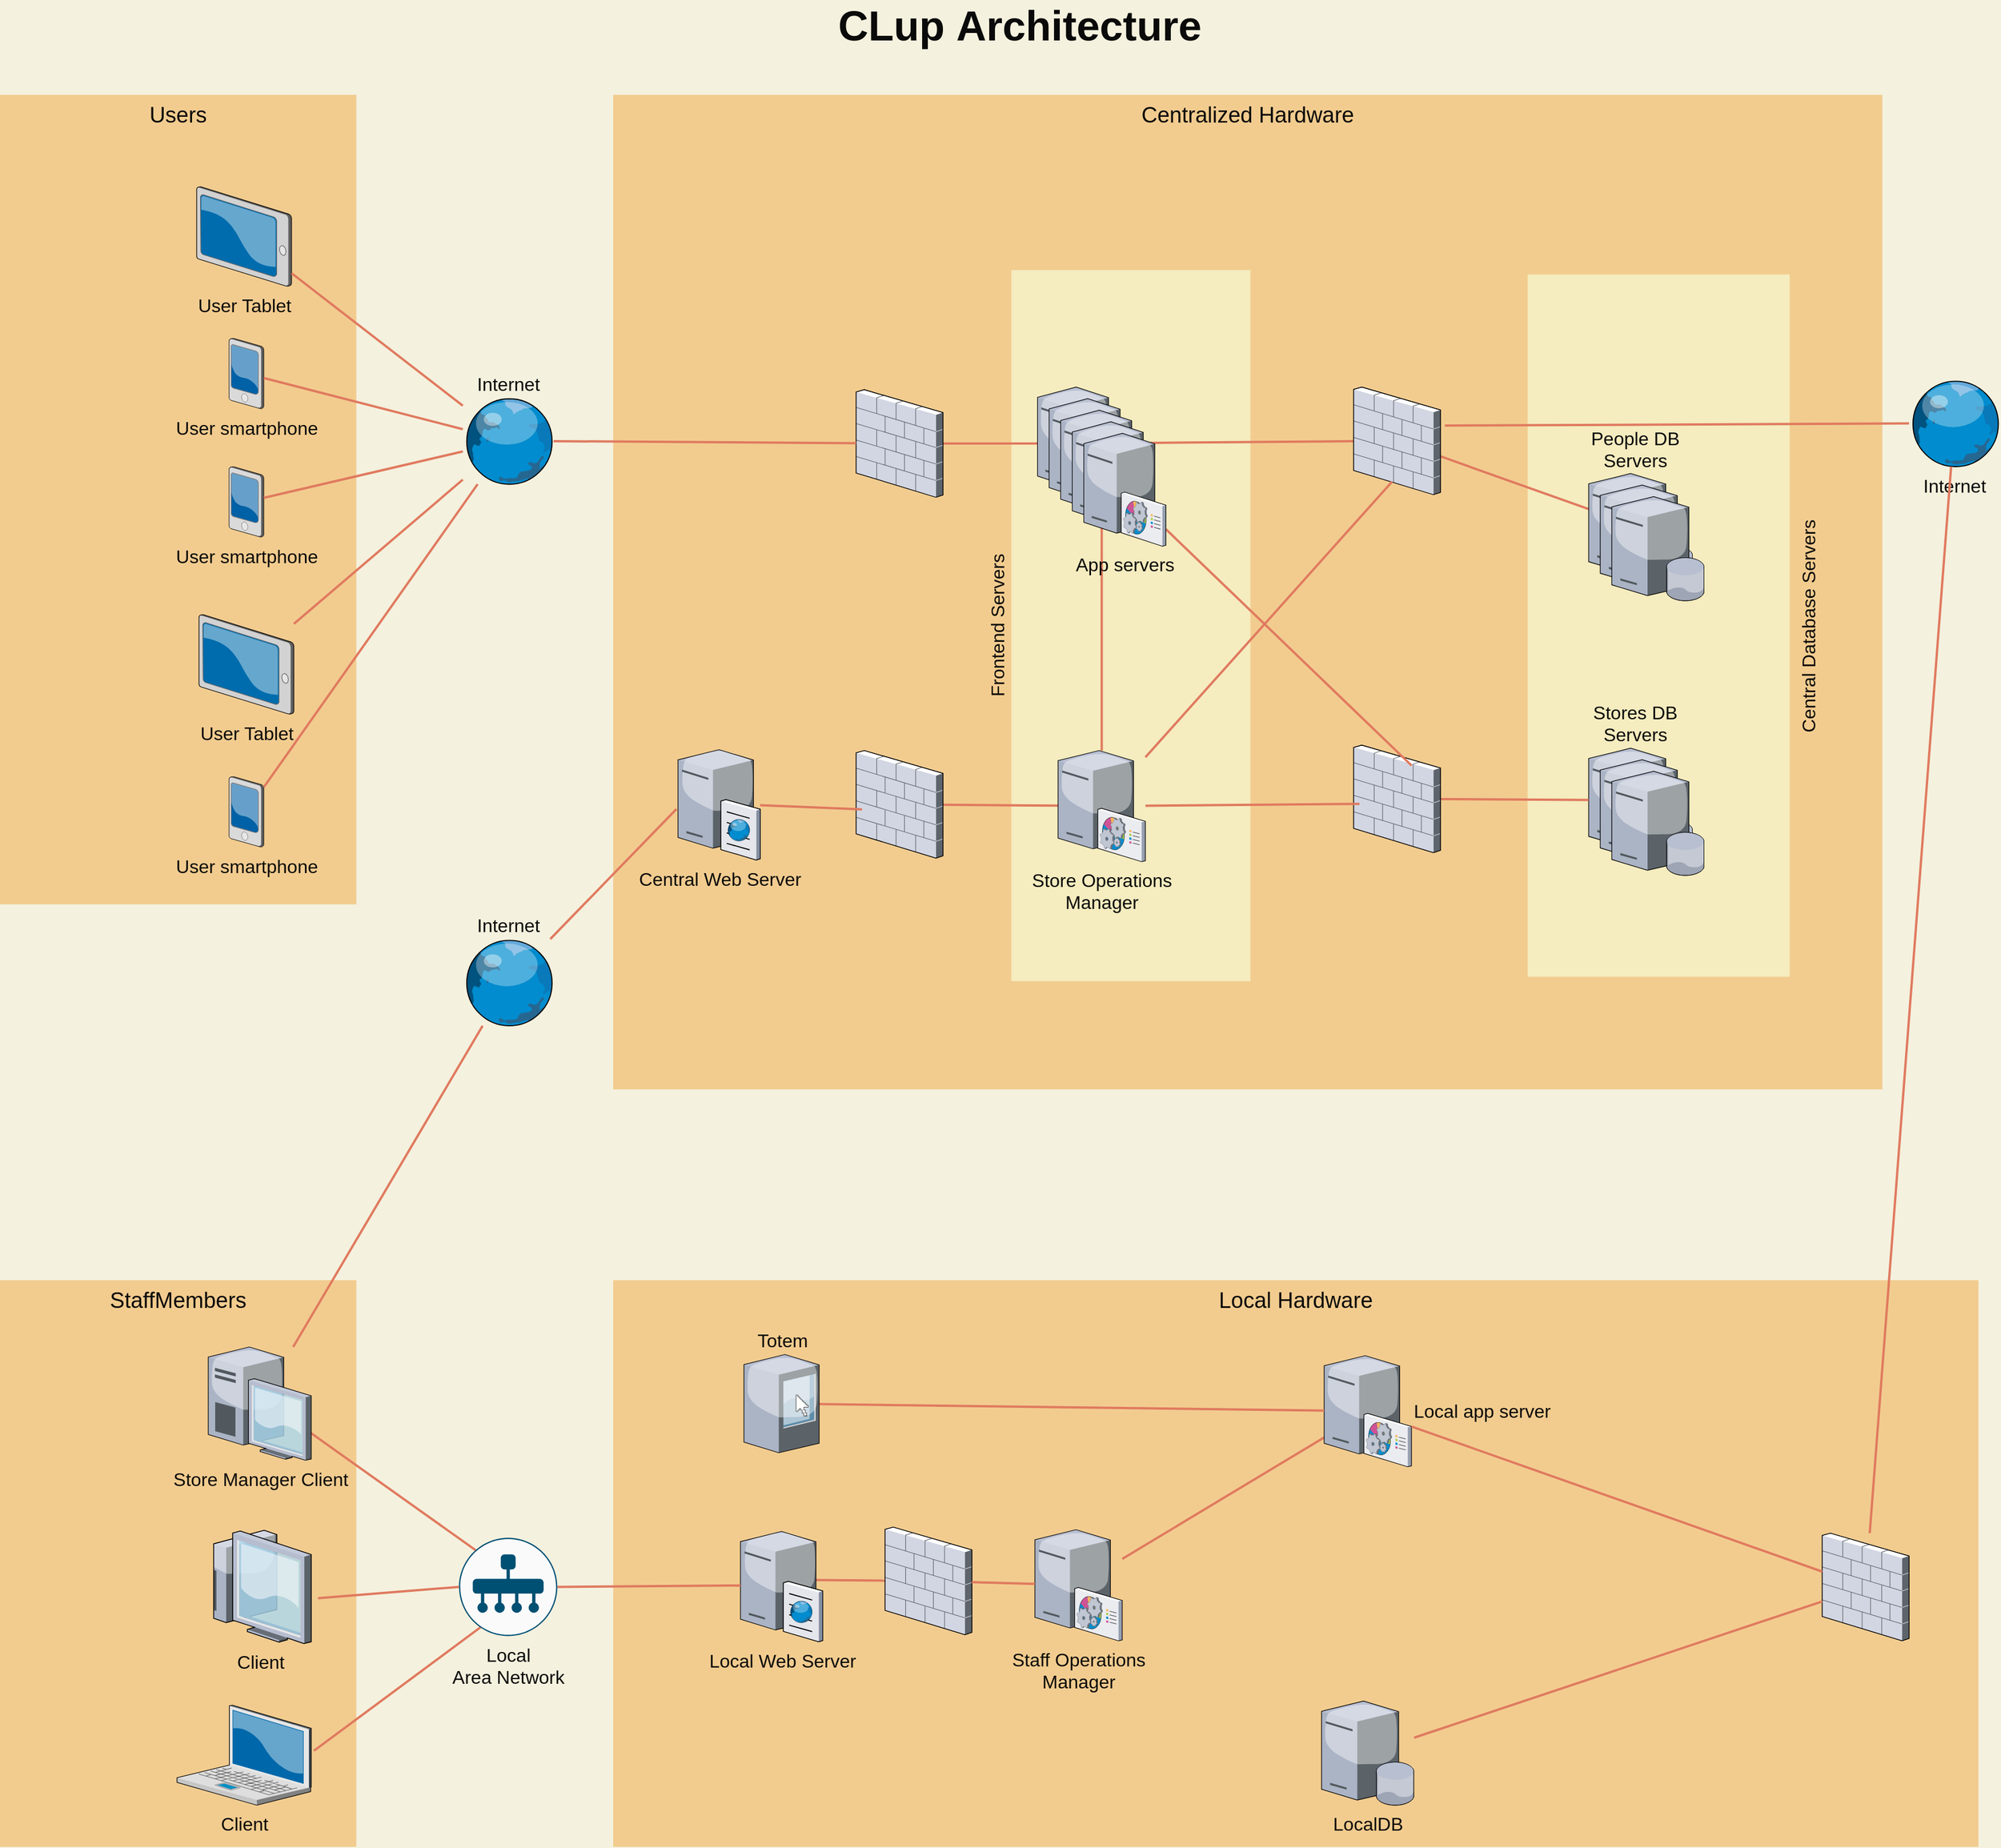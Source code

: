 <mxfile version="14.1.8" type="device"><diagram name="Main Architecture" id="e3a06f82-3646-2815-327d-82caf3d4e204"><mxGraphModel dx="1102" dy="829" grid="1" gridSize="10" guides="1" tooltips="1" connect="1" arrows="1" fold="1" page="1" pageScale="1.5" pageWidth="1169" pageHeight="826" background="#F4F1DE" math="0" shadow="0"><root><mxCell id="0" style=";html=1;"/><mxCell id="1" style=";html=1;" parent="0"/><mxCell id="i77D0wLYLOnxQDObMaUt-33" value="Centralized Hardware" style="whiteSpace=wrap;html=1;fontSize=19;strokeColor=none;verticalAlign=top;fillColor=#F2CC8F;labelBackgroundColor=none;fontColor=#0A0A0A;" parent="1" vertex="1"><mxGeometry x="750" y="100" width="1097" height="860" as="geometry"/></mxCell><mxCell id="OS0I56-JmXiGQjUa-7xm-32" value="Central Database Servers" style="whiteSpace=wrap;html=1;fontSize=16;strokeColor=none;verticalAlign=top;labelBackgroundColor=none;fontColor=#0A0A0A;labelPosition=center;verticalLabelPosition=bottom;align=center;fillColor=#F5ECBF;rotation=-90;" parent="1" vertex="1"><mxGeometry x="1350" y="445.73" width="607.22" height="226.5" as="geometry"/></mxCell><mxCell id="i77D0wLYLOnxQDObMaUt-2" value="StaffMembers" style="whiteSpace=wrap;html=1;fontSize=19;strokeColor=none;verticalAlign=top;fillColor=#F2CC8F;labelBackgroundColor=none;fontColor=#0A0A0A;" parent="1" vertex="1"><mxGeometry x="220" y="1125" width="308" height="490" as="geometry"/></mxCell><mxCell id="6a7d8f32e03d9370-61" value="Local Hardware" style="whiteSpace=wrap;html=1;fontSize=19;strokeColor=none;verticalAlign=top;fillColor=#F2CC8F;labelBackgroundColor=none;fontColor=#0A0A0A;labelBorderColor=none;" parent="1" vertex="1"><mxGeometry x="750" y="1125" width="1180" height="490" as="geometry"/></mxCell><mxCell id="6a7d8f32e03d9370-59" value="Frontend Servers" style="whiteSpace=wrap;html=1;fontSize=16;strokeColor=none;verticalAlign=bottom;labelBackgroundColor=none;fontColor=#0A0A0A;labelPosition=center;verticalLabelPosition=top;align=center;fillColor=#F5ECBF;rotation=-90;" parent="1" vertex="1"><mxGeometry x="890" y="455.66" width="614.88" height="206.63" as="geometry"/></mxCell><mxCell id="6a7d8f32e03d9370-57" value="Users" style="whiteSpace=wrap;html=1;fontSize=19;strokeColor=none;verticalAlign=top;fillColor=#F2CC8F;labelBackgroundColor=none;fontColor=#0A0A0A;" parent="1" vertex="1"><mxGeometry x="220" y="100" width="308" height="700" as="geometry"/></mxCell><mxCell id="6a7d8f32e03d9370-32" style="edgeStyle=none;rounded=0;html=1;startSize=10;endSize=10;jettySize=auto;orthogonalLoop=1;fontSize=16;endArrow=none;endFill=0;strokeWidth=2;strokeColor=#E07A5F;labelBackgroundColor=none;fontColor=#0A0A0A;" parent="1" source="SbjvNPv1oyjIVC_NaPhs-1" target="i77D0wLYLOnxQDObMaUt-21" edge="1"><mxGeometry relative="1" as="geometry"><mxPoint x="828" y="257.861" as="targetPoint"/></mxGeometry></mxCell><mxCell id="6a7d8f32e03d9370-39" style="edgeStyle=none;rounded=0;html=1;startSize=10;endSize=10;jettySize=auto;orthogonalLoop=1;fontSize=16;endArrow=none;endFill=0;strokeWidth=2;strokeColor=#E07A5F;labelBackgroundColor=none;exitX=0.63;exitY=0.453;exitDx=0;exitDy=0;exitPerimeter=0;fontColor=#0A0A0A;" parent="1" source="i77D0wLYLOnxQDObMaUt-25" target="6a7d8f32e03d9370-21" edge="1"><mxGeometry relative="1" as="geometry"><mxPoint x="918" y="1213" as="targetPoint"/><mxPoint x="894" y="1225.126" as="sourcePoint"/><Array as="points"/></mxGeometry></mxCell><mxCell id="6a7d8f32e03d9370-42" style="edgeStyle=none;rounded=0;html=1;startSize=10;endSize=10;jettySize=auto;orthogonalLoop=1;fontSize=16;endArrow=none;endFill=0;strokeWidth=2;strokeColor=#E07A5F;labelBackgroundColor=none;fontColor=#0A0A0A;" parent="1" edge="1"><mxGeometry relative="1" as="geometry"><mxPoint x="1284.0" y="390.574" as="sourcePoint"/></mxGeometry></mxCell><mxCell id="6a7d8f32e03d9370-44" style="edgeStyle=none;rounded=0;html=1;startSize=10;endSize=10;jettySize=auto;orthogonalLoop=1;fontSize=16;endArrow=none;endFill=0;strokeWidth=2;strokeColor=#E07A5F;labelBackgroundColor=none;fontColor=#0A0A0A;" parent="1" source="6a7d8f32e03d9370-17" target="i77D0wLYLOnxQDObMaUt-45" edge="1"><mxGeometry relative="1" as="geometry"><mxPoint x="1694.25" y="432.876" as="targetPoint"/></mxGeometry></mxCell><mxCell id="OS0I56-JmXiGQjUa-7xm-59" style="edgeStyle=none;rounded=0;orthogonalLoop=1;jettySize=auto;html=1;labelBackgroundColor=none;startSize=10;endArrow=none;endFill=0;endSize=10;strokeColor=#E07A5F;strokeWidth=2;fontSize=16;fontColor=#0A0A0A;" parent="1" source="6a7d8f32e03d9370-17" target="i77D0wLYLOnxQDObMaUt-21" edge="1"><mxGeometry relative="1" as="geometry"/></mxCell><mxCell id="6a7d8f32e03d9370-17" value="" style="verticalLabelPosition=bottom;aspect=fixed;html=1;verticalAlign=top;strokeColor=none;shape=mxgraph.citrix.firewall;fontSize=16;fillColor=#F2CC8F;labelBackgroundColor=none;fontColor=#0A0A0A;" parent="1" vertex="1"><mxGeometry x="1390" y="352.73" width="75" height="93" as="geometry"/></mxCell><mxCell id="6a7d8f32e03d9370-48" style="edgeStyle=none;rounded=0;html=1;startSize=10;endSize=10;jettySize=auto;orthogonalLoop=1;fontSize=16;endArrow=none;endFill=0;strokeWidth=2;strokeColor=#E07A5F;labelBackgroundColor=none;fontColor=#0A0A0A;" parent="1" source="i77D0wLYLOnxQDObMaUt-56" target="i77D0wLYLOnxQDObMaUt-37" edge="1"><mxGeometry relative="1" as="geometry"><mxPoint x="1520" y="1280" as="targetPoint"/></mxGeometry></mxCell><mxCell id="6a7d8f32e03d9370-21" value="" style="verticalLabelPosition=bottom;aspect=fixed;html=1;verticalAlign=top;strokeColor=none;shape=mxgraph.citrix.firewall;fontSize=16;fillColor=#F2CC8F;labelBackgroundColor=none;fontColor=#0A0A0A;" parent="1" vertex="1"><mxGeometry x="985" y="1338.5" width="75" height="93" as="geometry"/></mxCell><mxCell id="6a7d8f32e03d9370-62" value="CLup&amp;nbsp;Architecture" style="text;strokeColor=none;fillColor=none;html=1;fontSize=36;fontStyle=1;verticalAlign=middle;align=center;labelBackgroundColor=none;fontColor=#0A0A0A;" parent="1" vertex="1"><mxGeometry x="670" y="20" width="861" height="40" as="geometry"/></mxCell><mxCell id="i77D0wLYLOnxQDObMaUt-1" value="Internet" style="verticalLabelPosition=top;aspect=fixed;html=1;verticalAlign=bottom;strokeColor=none;align=center;outlineConnect=0;shape=mxgraph.citrix.globe;rounded=0;sketch=0;fillColor=#F2CC8F;fontSize=16;labelBackgroundColor=none;fontColor=#0A0A0A;labelPosition=center;" parent="1" vertex="1"><mxGeometry x="620" y="361.73" width="78.5" height="75" as="geometry"/></mxCell><mxCell id="i77D0wLYLOnxQDObMaUt-9" value="User Tablet" style="verticalLabelPosition=bottom;aspect=fixed;html=1;verticalAlign=top;strokeColor=none;align=center;outlineConnect=0;shape=mxgraph.citrix.tablet_2;rounded=0;sketch=0;fillColor=#F2CC8F;fontSize=16;labelBackgroundColor=none;fontColor=#0A0A0A;" parent="1" vertex="1"><mxGeometry x="392" y="549.5" width="82" height="86" as="geometry"/></mxCell><mxCell id="i77D0wLYLOnxQDObMaUt-10" value="User smartphone" style="verticalLabelPosition=bottom;aspect=fixed;html=1;verticalAlign=top;strokeColor=none;align=center;outlineConnect=0;shape=mxgraph.citrix.pda;rounded=0;sketch=0;fillColor=#F2CC8F;fontSize=16;labelBackgroundColor=none;fontColor=#0A0A0A;" parent="1" vertex="1"><mxGeometry x="418" y="689.5" width="30" height="61" as="geometry"/></mxCell><mxCell id="i77D0wLYLOnxQDObMaUt-11" value="User smartphone" style="verticalLabelPosition=bottom;aspect=fixed;html=1;verticalAlign=top;strokeColor=none;align=center;outlineConnect=0;shape=mxgraph.citrix.pda;rounded=0;sketch=0;fillColor=#F2CC8F;fontSize=16;labelBackgroundColor=none;fontColor=#0A0A0A;" parent="1" vertex="1"><mxGeometry x="418" y="421.5" width="30" height="61" as="geometry"/></mxCell><mxCell id="i77D0wLYLOnxQDObMaUt-12" value="User smartphone" style="verticalLabelPosition=bottom;aspect=fixed;html=1;verticalAlign=top;strokeColor=none;align=center;outlineConnect=0;shape=mxgraph.citrix.pda;rounded=0;sketch=0;fillColor=#F2CC8F;fontSize=16;labelBackgroundColor=none;fontColor=#0A0A0A;" parent="1" vertex="1"><mxGeometry x="418" y="310.5" width="30" height="61" as="geometry"/></mxCell><mxCell id="i77D0wLYLOnxQDObMaUt-13" value="User Tablet" style="verticalLabelPosition=bottom;aspect=fixed;html=1;verticalAlign=top;strokeColor=none;align=center;outlineConnect=0;shape=mxgraph.citrix.tablet_2;rounded=0;sketch=0;fillColor=#F2CC8F;fontSize=16;labelBackgroundColor=none;fontColor=#0A0A0A;" parent="1" vertex="1"><mxGeometry x="390" y="179.5" width="82" height="86" as="geometry"/></mxCell><mxCell id="i77D0wLYLOnxQDObMaUt-16" style="edgeStyle=none;rounded=0;html=1;startSize=10;endSize=10;jettySize=auto;orthogonalLoop=1;fontSize=16;endArrow=none;endFill=0;strokeWidth=2;strokeColor=#E07A5F;labelBackgroundColor=none;fontColor=#0A0A0A;" parent="1" source="i77D0wLYLOnxQDObMaUt-13" target="i77D0wLYLOnxQDObMaUt-1" edge="1"><mxGeometry relative="1" as="geometry"><mxPoint x="472.003" y="211.5" as="sourcePoint"/><mxPoint x="632.819" y="411.5" as="targetPoint"/></mxGeometry></mxCell><mxCell id="i77D0wLYLOnxQDObMaUt-17" style="edgeStyle=none;rounded=0;html=1;startSize=10;endSize=10;jettySize=auto;orthogonalLoop=1;fontSize=16;endArrow=none;endFill=0;strokeWidth=2;strokeColor=#E07A5F;labelBackgroundColor=none;fontColor=#0A0A0A;" parent="1" source="i77D0wLYLOnxQDObMaUt-10" target="i77D0wLYLOnxQDObMaUt-1" edge="1"><mxGeometry relative="1" as="geometry"><mxPoint x="689.403" y="491" as="sourcePoint"/><mxPoint x="850.219" y="691" as="targetPoint"/></mxGeometry></mxCell><mxCell id="i77D0wLYLOnxQDObMaUt-18" style="edgeStyle=none;rounded=0;html=1;startSize=10;endSize=10;jettySize=auto;orthogonalLoop=1;fontSize=16;endArrow=none;endFill=0;strokeWidth=2;strokeColor=#E07A5F;labelBackgroundColor=none;fontColor=#0A0A0A;" parent="1" source="i77D0wLYLOnxQDObMaUt-9" target="i77D0wLYLOnxQDObMaUt-1" edge="1"><mxGeometry relative="1" as="geometry"><mxPoint x="699.403" y="501" as="sourcePoint"/><mxPoint x="860.219" y="701" as="targetPoint"/></mxGeometry></mxCell><mxCell id="i77D0wLYLOnxQDObMaUt-19" style="edgeStyle=none;rounded=0;html=1;startSize=10;endSize=10;jettySize=auto;orthogonalLoop=1;fontSize=16;endArrow=none;endFill=0;strokeWidth=2;strokeColor=#E07A5F;labelBackgroundColor=none;fontColor=#0A0A0A;" parent="1" source="i77D0wLYLOnxQDObMaUt-11" target="i77D0wLYLOnxQDObMaUt-1" edge="1"><mxGeometry relative="1" as="geometry"><mxPoint x="709.403" y="511" as="sourcePoint"/><mxPoint x="870.219" y="711" as="targetPoint"/></mxGeometry></mxCell><mxCell id="i77D0wLYLOnxQDObMaUt-20" style="edgeStyle=none;rounded=0;html=1;startSize=10;endSize=10;jettySize=auto;orthogonalLoop=1;fontSize=16;endArrow=none;endFill=0;strokeWidth=2;strokeColor=#E07A5F;labelBackgroundColor=none;fontColor=#0A0A0A;" parent="1" source="i77D0wLYLOnxQDObMaUt-12" target="i77D0wLYLOnxQDObMaUt-1" edge="1"><mxGeometry relative="1" as="geometry"><mxPoint x="719.403" y="521" as="sourcePoint"/><mxPoint x="880.219" y="721" as="targetPoint"/></mxGeometry></mxCell><mxCell id="i77D0wLYLOnxQDObMaUt-25" value="Local Web Server&lt;br style=&quot;font-size: 16px;&quot;&gt;" style="verticalLabelPosition=bottom;aspect=fixed;html=1;verticalAlign=top;strokeColor=none;shape=mxgraph.citrix.cache_server;fontSize=16;labelPosition=center;align=center;fillColor=#F2CC8F;labelBackgroundColor=none;fontColor=#0A0A0A;" parent="1" vertex="1"><mxGeometry x="860" y="1340" width="71" height="97.5" as="geometry"/></mxCell><mxCell id="i77D0wLYLOnxQDObMaUt-27" style="edgeStyle=none;rounded=0;html=1;startSize=10;endSize=10;jettySize=auto;orthogonalLoop=1;fontSize=16;endArrow=none;endFill=0;strokeWidth=2;strokeColor=#E07A5F;labelBackgroundColor=none;exitX=1.02;exitY=0.456;exitDx=0;exitDy=0;exitPerimeter=0;entryX=0.367;entryY=0.8;entryDx=0;entryDy=0;entryPerimeter=0;fontColor=#0A0A0A;" parent="1" source="i77D0wLYLOnxQDObMaUt-3" target="OS0I56-JmXiGQjUa-7xm-6" edge="1"><mxGeometry relative="1" as="geometry"><mxPoint x="520" y="1553.75" as="sourcePoint"/><mxPoint x="650" y="1414.591" as="targetPoint"/></mxGeometry></mxCell><mxCell id="i77D0wLYLOnxQDObMaUt-28" style="edgeStyle=none;rounded=0;html=1;startSize=10;endSize=10;jettySize=auto;orthogonalLoop=1;fontSize=16;endArrow=none;endFill=0;strokeWidth=2;strokeColor=#E07A5F;labelBackgroundColor=none;exitX=1.066;exitY=0.599;exitDx=0;exitDy=0;exitPerimeter=0;entryX=0;entryY=0.5;entryDx=0;entryDy=0;entryPerimeter=0;fontColor=#0A0A0A;" parent="1" source="i77D0wLYLOnxQDObMaUt-4" target="OS0I56-JmXiGQjUa-7xm-6" edge="1"><mxGeometry relative="1" as="geometry"><mxPoint x="447.552" y="1596.46" as="sourcePoint"/><mxPoint x="650" y="1393.75" as="targetPoint"/></mxGeometry></mxCell><mxCell id="i77D0wLYLOnxQDObMaUt-31" style="edgeStyle=none;rounded=0;html=1;startSize=10;endSize=10;jettySize=auto;orthogonalLoop=1;fontSize=16;endArrow=none;endFill=0;strokeWidth=2;strokeColor=#E07A5F;labelBackgroundColor=none;exitX=0.97;exitY=0.742;exitDx=0;exitDy=0;exitPerimeter=0;entryX=0.367;entryY=0.267;entryDx=0;entryDy=0;entryPerimeter=0;fontColor=#0A0A0A;" parent="1" source="i77D0wLYLOnxQDObMaUt-5" target="OS0I56-JmXiGQjUa-7xm-6" edge="1"><mxGeometry relative="1" as="geometry"><mxPoint x="500" y="1253.75" as="sourcePoint"/><mxPoint x="650" y="1362.65" as="targetPoint"/></mxGeometry></mxCell><mxCell id="i77D0wLYLOnxQDObMaUt-32" style="edgeStyle=none;rounded=0;html=1;startSize=10;endSize=10;jettySize=auto;orthogonalLoop=1;fontSize=16;endArrow=none;endFill=0;strokeWidth=2;strokeColor=#E07A5F;labelBackgroundColor=none;entryX=1;entryY=0.5;entryDx=0;entryDy=0;entryPerimeter=0;fontColor=#0A0A0A;" parent="1" source="i77D0wLYLOnxQDObMaUt-25" target="OS0I56-JmXiGQjUa-7xm-6" edge="1"><mxGeometry relative="1" as="geometry"><mxPoint x="430.457" y="1440.576" as="sourcePoint"/><mxPoint x="719.0" y="1385.613" as="targetPoint"/></mxGeometry></mxCell><mxCell id="i77D0wLYLOnxQDObMaUt-37" value="Local app server" style="verticalLabelPosition=middle;aspect=fixed;html=1;verticalAlign=middle;strokeColor=none;align=left;outlineConnect=0;shape=mxgraph.citrix.command_center;rounded=0;sketch=0;fillColor=#F2CC8F;fontSize=16;labelBackgroundColor=none;fontColor=#0A0A0A;labelPosition=right;" parent="1" vertex="1"><mxGeometry x="1364.5" y="1190.25" width="75.5" height="96" as="geometry"/></mxCell><mxCell id="i77D0wLYLOnxQDObMaUt-40" value="LocalDB" style="verticalLabelPosition=bottom;aspect=fixed;html=1;verticalAlign=top;strokeColor=none;align=center;outlineConnect=0;shape=mxgraph.citrix.database_server;rounded=0;sketch=0;fillColor=#F2CC8F;fontSize=16;labelBackgroundColor=none;fontColor=#0A0A0A;" parent="1" vertex="1"><mxGeometry x="1362.25" y="1489" width="80" height="90" as="geometry"/></mxCell><mxCell id="OS0I56-JmXiGQjUa-7xm-60" style="edgeStyle=none;rounded=0;orthogonalLoop=1;jettySize=auto;html=1;entryX=1.051;entryY=0.358;entryDx=0;entryDy=0;entryPerimeter=0;labelBackgroundColor=none;startSize=10;endArrow=none;endFill=0;endSize=10;strokeColor=#E07A5F;strokeWidth=2;fontSize=16;fontColor=#0A0A0A;" parent="1" source="i77D0wLYLOnxQDObMaUt-48" target="6a7d8f32e03d9370-17" edge="1"><mxGeometry relative="1" as="geometry"/></mxCell><mxCell id="i77D0wLYLOnxQDObMaUt-48" value="Internet" style="verticalLabelPosition=bottom;aspect=fixed;html=1;verticalAlign=top;strokeColor=none;align=center;outlineConnect=0;shape=mxgraph.citrix.globe;rounded=0;sketch=0;fillColor=#F2CC8F;fontSize=16;labelBackgroundColor=none;fontColor=#0A0A0A;" parent="1" vertex="1"><mxGeometry x="1870" y="346.5" width="78.5" height="75" as="geometry"/></mxCell><mxCell id="i77D0wLYLOnxQDObMaUt-56" value="Staff Operations&lt;br style=&quot;font-size: 16px;&quot;&gt;Manager" style="verticalLabelPosition=bottom;aspect=fixed;html=1;verticalAlign=top;strokeColor=none;align=center;outlineConnect=0;shape=mxgraph.citrix.command_center;rounded=0;sketch=0;fillColor=#F2CC8F;fontSize=16;labelBackgroundColor=none;fontColor=#0A0A0A;" parent="1" vertex="1"><mxGeometry x="1114.5" y="1340.75" width="75.5" height="96" as="geometry"/></mxCell><mxCell id="i77D0wLYLOnxQDObMaUt-57" style="edgeStyle=none;rounded=0;html=1;startSize=10;endSize=10;jettySize=auto;orthogonalLoop=1;fontSize=16;endArrow=none;endFill=0;strokeWidth=2;strokeColor=#E07A5F;labelBackgroundColor=none;fontColor=#0A0A0A;" parent="1" source="6a7d8f32e03d9370-21" target="i77D0wLYLOnxQDObMaUt-56" edge="1"><mxGeometry relative="1" as="geometry"><mxPoint x="1055" y="1384.148" as="sourcePoint"/><mxPoint x="1240" y="1387.347" as="targetPoint"/></mxGeometry></mxCell><mxCell id="i77D0wLYLOnxQDObMaUt-59" value="" style="verticalLabelPosition=bottom;aspect=fixed;html=1;verticalAlign=top;strokeColor=none;align=center;outlineConnect=0;shape=mxgraph.citrix.firewall;rounded=0;sketch=0;fillColor=#F2CC8F;fontSize=16;labelBackgroundColor=none;fontColor=#0A0A0A;" parent="1" vertex="1"><mxGeometry x="1795" y="1343.75" width="75" height="93" as="geometry"/></mxCell><mxCell id="i77D0wLYLOnxQDObMaUt-60" style="edgeStyle=none;rounded=0;html=1;startSize=10;endSize=10;jettySize=auto;orthogonalLoop=1;fontSize=16;endArrow=none;endFill=0;strokeWidth=2;strokeColor=#E07A5F;labelBackgroundColor=none;fontColor=#0A0A0A;" parent="1" source="i77D0wLYLOnxQDObMaUt-59" target="i77D0wLYLOnxQDObMaUt-48" edge="1"><mxGeometry relative="1" as="geometry"><mxPoint x="1287.683" y="1235" as="sourcePoint"/><mxPoint x="1696.069" y="1060" as="targetPoint"/><Array as="points"/></mxGeometry></mxCell><mxCell id="i77D0wLYLOnxQDObMaUt-63" style="edgeStyle=none;rounded=0;html=1;startSize=10;endSize=10;jettySize=auto;orthogonalLoop=1;fontSize=16;endArrow=none;endFill=0;strokeWidth=2;strokeColor=#E07A5F;labelBackgroundColor=none;fontColor=#0A0A0A;" parent="1" source="i77D0wLYLOnxQDObMaUt-37" target="i77D0wLYLOnxQDObMaUt-59" edge="1"><mxGeometry relative="1" as="geometry"><mxPoint x="1317.683" y="1265" as="sourcePoint"/><mxPoint x="1317" y="1165" as="targetPoint"/></mxGeometry></mxCell><mxCell id="i77D0wLYLOnxQDObMaUt-3" value="Client" style="verticalLabelPosition=bottom;aspect=fixed;html=1;verticalAlign=top;strokeColor=none;shape=mxgraph.citrix.laptop_2;fontSize=16;fillColor=#F2CC8F;labelBackgroundColor=none;fontColor=#0A0A0A;" parent="1" vertex="1"><mxGeometry x="373.0" y="1492.5" width="116" height="86.5" as="geometry"/></mxCell><mxCell id="i77D0wLYLOnxQDObMaUt-4" value="Client" style="verticalLabelPosition=bottom;aspect=fixed;html=1;verticalAlign=top;strokeColor=none;align=center;outlineConnect=0;shape=mxgraph.citrix.thin_client;fontFamily=Helvetica;fontSize=16;fontColor=#0A0A0A;fillColor=#F2CC8F;" parent="1" vertex="1"><mxGeometry x="400.0" y="1341.25" width="89" height="98" as="geometry"/></mxCell><mxCell id="OS0I56-JmXiGQjUa-7xm-46" style="edgeStyle=none;rounded=0;orthogonalLoop=1;jettySize=auto;html=1;labelBackgroundColor=none;startSize=10;endArrow=none;endFill=0;endSize=10;strokeColor=#E07A5F;strokeWidth=2;fontSize=16;fontColor=#0A0A0A;" parent="1" source="i77D0wLYLOnxQDObMaUt-5" target="OS0I56-JmXiGQjUa-7xm-40" edge="1"><mxGeometry relative="1" as="geometry"/></mxCell><mxCell id="i77D0wLYLOnxQDObMaUt-5" value="Store Manager Client" style="verticalLabelPosition=bottom;aspect=fixed;html=1;verticalAlign=top;strokeColor=none;shape=mxgraph.citrix.desktop;fontSize=16;fillColor=#F2CC8F;labelBackgroundColor=none;fontColor=#0A0A0A;" parent="1" vertex="1"><mxGeometry x="400.0" y="1182.75" width="89" height="98" as="geometry"/></mxCell><mxCell id="SxZlzOsNtMRY8tvYyFiM-2" style="edgeStyle=none;rounded=0;html=1;startSize=10;endSize=10;jettySize=auto;orthogonalLoop=1;fontSize=16;endArrow=none;endFill=0;strokeWidth=2;strokeColor=#E07A5F;labelBackgroundColor=none;fontColor=#0A0A0A;" parent="1" source="OS0I56-JmXiGQjUa-7xm-3" target="i77D0wLYLOnxQDObMaUt-37" edge="1"><mxGeometry relative="1" as="geometry"><mxPoint x="1277.75" y="1282.5" as="sourcePoint"/><mxPoint x="1124.5" y="1397.279" as="targetPoint"/></mxGeometry></mxCell><mxCell id="OS0I56-JmXiGQjUa-7xm-3" value="Totem" style="verticalLabelPosition=top;aspect=fixed;html=1;verticalAlign=bottom;strokeColor=none;align=center;outlineConnect=0;shape=mxgraph.citrix.kiosk;fontSize=16;labelBackgroundColor=none;fontColor=#0A0A0A;labelPosition=center;" parent="1" vertex="1"><mxGeometry x="863.0" y="1189.25" width="65" height="85" as="geometry"/></mxCell><mxCell id="OS0I56-JmXiGQjUa-7xm-4" style="edgeStyle=none;rounded=0;html=1;startSize=10;endSize=10;jettySize=auto;orthogonalLoop=1;fontSize=16;endArrow=none;endFill=0;strokeWidth=2;strokeColor=#E07A5F;labelBackgroundColor=none;fontColor=#0A0A0A;" parent="1" source="i77D0wLYLOnxQDObMaUt-40" target="i77D0wLYLOnxQDObMaUt-59" edge="1"><mxGeometry relative="1" as="geometry"><mxPoint x="1450" y="1492.099" as="sourcePoint"/><mxPoint x="1670" y="1414.267" as="targetPoint"/></mxGeometry></mxCell><mxCell id="OS0I56-JmXiGQjUa-7xm-6" value="Local &lt;br&gt;Area Network" style="points=[[0.5,0,0],[1,0.5,0],[0.5,1,0],[0,0.5,0],[0.145,0.145,0],[0.856,0.145,0],[0.855,0.856,0],[0.145,0.855,0]];verticalLabelPosition=bottom;html=1;verticalAlign=top;aspect=fixed;align=center;pointerEvents=1;shape=mxgraph.cisco19.rect;prIcon=vmanage;fillColor=#FAFAFA;strokeColor=#005073;fontSize=16;labelBackgroundColor=none;fontColor=#0A0A0A;labelPosition=center;" parent="1" vertex="1"><mxGeometry x="616.75" y="1347.75" width="85" height="85" as="geometry"/></mxCell><mxCell id="OS0I56-JmXiGQjUa-7xm-33" value="" style="group" parent="1" vertex="1" connectable="0"><mxGeometry x="1593.11" y="427.5" width="100" height="110" as="geometry"/></mxCell><mxCell id="i77D0wLYLOnxQDObMaUt-45" value="People DB &lt;br&gt;Servers" style="verticalLabelPosition=top;aspect=fixed;html=1;verticalAlign=bottom;strokeColor=none;align=center;outlineConnect=0;shape=mxgraph.citrix.database_server;rounded=0;sketch=0;fillColor=#F2CC8F;fontSize=16;labelBackgroundColor=none;fontColor=#0A0A0A;labelPosition=center;" parent="OS0I56-JmXiGQjUa-7xm-33" vertex="1"><mxGeometry width="80" height="90" as="geometry"/></mxCell><mxCell id="OS0I56-JmXiGQjUa-7xm-26" value="" style="verticalLabelPosition=top;aspect=fixed;html=1;verticalAlign=bottom;strokeColor=none;align=center;outlineConnect=0;shape=mxgraph.citrix.database_server;rounded=0;sketch=0;fillColor=#F2CC8F;fontSize=16;labelBackgroundColor=none;fontColor=#0A0A0A;labelPosition=center;" parent="OS0I56-JmXiGQjUa-7xm-33" vertex="1"><mxGeometry x="10" y="10" width="80" height="90" as="geometry"/></mxCell><mxCell id="OS0I56-JmXiGQjUa-7xm-27" value="" style="verticalLabelPosition=top;aspect=fixed;html=1;verticalAlign=bottom;strokeColor=none;align=center;outlineConnect=0;shape=mxgraph.citrix.database_server;rounded=0;sketch=0;fillColor=#F2CC8F;fontSize=16;labelBackgroundColor=none;fontColor=#0A0A0A;labelPosition=center;" parent="OS0I56-JmXiGQjUa-7xm-33" vertex="1"><mxGeometry x="20" y="20" width="80" height="90" as="geometry"/></mxCell><mxCell id="OS0I56-JmXiGQjUa-7xm-34" value="" style="group" parent="1" vertex="1" connectable="0"><mxGeometry x="1593.11" y="665" width="100" height="110" as="geometry"/></mxCell><mxCell id="OS0I56-JmXiGQjUa-7xm-35" value="Stores&amp;nbsp;DB &lt;br&gt;Servers" style="verticalLabelPosition=top;aspect=fixed;html=1;verticalAlign=bottom;strokeColor=none;align=center;outlineConnect=0;shape=mxgraph.citrix.database_server;rounded=0;sketch=0;fillColor=#F2CC8F;fontSize=16;labelBackgroundColor=none;fontColor=#0A0A0A;labelPosition=center;" parent="OS0I56-JmXiGQjUa-7xm-34" vertex="1"><mxGeometry width="80" height="90" as="geometry"/></mxCell><mxCell id="OS0I56-JmXiGQjUa-7xm-36" value="" style="verticalLabelPosition=top;aspect=fixed;html=1;verticalAlign=bottom;strokeColor=none;align=center;outlineConnect=0;shape=mxgraph.citrix.database_server;rounded=0;sketch=0;fillColor=#F2CC8F;fontSize=16;labelBackgroundColor=none;fontColor=#0A0A0A;labelPosition=center;" parent="OS0I56-JmXiGQjUa-7xm-34" vertex="1"><mxGeometry x="10" y="10" width="80" height="90" as="geometry"/></mxCell><mxCell id="OS0I56-JmXiGQjUa-7xm-37" value="" style="verticalLabelPosition=top;aspect=fixed;html=1;verticalAlign=bottom;strokeColor=none;align=center;outlineConnect=0;shape=mxgraph.citrix.database_server;rounded=0;sketch=0;fillColor=#F2CC8F;fontSize=16;labelBackgroundColor=none;fontColor=#0A0A0A;labelPosition=center;" parent="OS0I56-JmXiGQjUa-7xm-34" vertex="1"><mxGeometry x="20" y="20" width="80" height="90" as="geometry"/></mxCell><mxCell id="OS0I56-JmXiGQjUa-7xm-43" style="edgeStyle=none;rounded=0;orthogonalLoop=1;jettySize=auto;html=1;labelBackgroundColor=none;startSize=10;endArrow=none;endFill=0;endSize=10;strokeColor=#E07A5F;strokeWidth=2;fontSize=16;fontColor=#0A0A0A;" parent="1" source="OS0I56-JmXiGQjUa-7xm-39" target="OS0I56-JmXiGQjUa-7xm-35" edge="1"><mxGeometry relative="1" as="geometry"/></mxCell><mxCell id="OS0I56-JmXiGQjUa-7xm-39" value="" style="verticalLabelPosition=bottom;aspect=fixed;html=1;verticalAlign=top;strokeColor=none;shape=mxgraph.citrix.firewall;fontSize=16;fillColor=#F2CC8F;labelBackgroundColor=none;fontColor=#0A0A0A;" parent="1" vertex="1"><mxGeometry x="1390" y="662.29" width="75" height="93" as="geometry"/></mxCell><mxCell id="OS0I56-JmXiGQjUa-7xm-45" style="edgeStyle=none;rounded=0;orthogonalLoop=1;jettySize=auto;html=1;entryX=-0.019;entryY=0.55;entryDx=0;entryDy=0;entryPerimeter=0;labelBackgroundColor=none;startSize=10;endArrow=none;endFill=0;endSize=10;strokeColor=#E07A5F;strokeWidth=2;fontSize=16;fontColor=#0A0A0A;" parent="1" source="OS0I56-JmXiGQjUa-7xm-40" target="OS0I56-JmXiGQjUa-7xm-41" edge="1"><mxGeometry relative="1" as="geometry"/></mxCell><mxCell id="OS0I56-JmXiGQjUa-7xm-40" value="Internet" style="verticalLabelPosition=top;aspect=fixed;html=1;verticalAlign=bottom;strokeColor=none;align=center;outlineConnect=0;shape=mxgraph.citrix.globe;rounded=0;sketch=0;fillColor=#F2CC8F;fontSize=16;labelBackgroundColor=none;fontColor=#0A0A0A;labelPosition=center;" parent="1" vertex="1"><mxGeometry x="620" y="830" width="78.5" height="75" as="geometry"/></mxCell><mxCell id="OS0I56-JmXiGQjUa-7xm-44" style="edgeStyle=none;rounded=0;orthogonalLoop=1;jettySize=auto;html=1;entryX=0.067;entryY=0.547;entryDx=0;entryDy=0;entryPerimeter=0;labelBackgroundColor=none;startSize=10;endArrow=none;endFill=0;endSize=10;strokeColor=#E07A5F;strokeWidth=2;fontSize=16;fontColor=#0A0A0A;" parent="1" source="OS0I56-JmXiGQjUa-7xm-64" target="OS0I56-JmXiGQjUa-7xm-39" edge="1"><mxGeometry relative="1" as="geometry"/></mxCell><mxCell id="OS0I56-JmXiGQjUa-7xm-41" value="Central Web Server" style="verticalLabelPosition=bottom;aspect=fixed;html=1;verticalAlign=top;strokeColor=none;shape=mxgraph.citrix.cache_server;fontSize=16;labelPosition=center;align=center;fillColor=#F2CC8F;labelBackgroundColor=none;fontColor=#0A0A0A;" parent="1" vertex="1"><mxGeometry x="806" y="664" width="71" height="97.5" as="geometry"/></mxCell><mxCell id="OS0I56-JmXiGQjUa-7xm-65" style="edgeStyle=none;rounded=0;html=1;startSize=10;endSize=10;jettySize=auto;orthogonalLoop=1;fontSize=16;endArrow=none;endFill=0;strokeWidth=2;strokeColor=#E07A5F;labelBackgroundColor=none;fontColor=#0A0A0A;" parent="1" source="OS0I56-JmXiGQjUa-7xm-63" target="OS0I56-JmXiGQjUa-7xm-64" edge="1"><mxGeometry relative="1" as="geometry"><mxPoint x="1055" y="915.648" as="sourcePoint"/><mxPoint x="1240" y="918.847" as="targetPoint"/></mxGeometry></mxCell><mxCell id="OS0I56-JmXiGQjUa-7xm-64" value="Store Operations&lt;br style=&quot;font-size: 16px&quot;&gt;Manager" style="verticalLabelPosition=bottom;aspect=fixed;html=1;verticalAlign=top;strokeColor=none;align=center;outlineConnect=0;shape=mxgraph.citrix.command_center;rounded=0;sketch=0;fillColor=#F2CC8F;fontSize=16;labelBackgroundColor=none;fontColor=#0A0A0A;" parent="1" vertex="1"><mxGeometry x="1134.5" y="667" width="75.5" height="96" as="geometry"/></mxCell><mxCell id="OS0I56-JmXiGQjUa-7xm-63" value="" style="verticalLabelPosition=bottom;aspect=fixed;html=1;verticalAlign=top;strokeColor=none;shape=mxgraph.citrix.firewall;fontSize=16;fillColor=#F2CC8F;labelBackgroundColor=none;fontColor=#0A0A0A;" parent="1" vertex="1"><mxGeometry x="960" y="667" width="75" height="93" as="geometry"/></mxCell><mxCell id="OS0I56-JmXiGQjUa-7xm-67" style="edgeStyle=none;rounded=0;orthogonalLoop=1;jettySize=auto;html=1;entryX=0.067;entryY=0.547;entryDx=0;entryDy=0;entryPerimeter=0;labelBackgroundColor=none;startSize=10;endArrow=none;endFill=0;endSize=10;strokeColor=#E07A5F;strokeWidth=2;fontSize=16;fontColor=#0A0A0A;" parent="1" source="OS0I56-JmXiGQjUa-7xm-41" target="OS0I56-JmXiGQjUa-7xm-63" edge="1"><mxGeometry relative="1" as="geometry"><mxPoint x="877" y="793.681" as="sourcePoint"/><mxPoint x="1137.309" y="756.512" as="targetPoint"/></mxGeometry></mxCell><mxCell id="u3fSL-bu5PZXZgzHcGox-4" style="edgeStyle=none;rounded=0;orthogonalLoop=1;jettySize=auto;html=1;entryX=0.442;entryY=0.88;entryDx=0;entryDy=0;entryPerimeter=0;labelBackgroundColor=none;startSize=10;endArrow=none;endFill=0;endSize=10;strokeColor=#E07A5F;strokeWidth=2;fontSize=16;fontColor=#0A0A0A;" parent="1" source="OS0I56-JmXiGQjUa-7xm-64" target="6a7d8f32e03d9370-17" edge="1"><mxGeometry relative="1" as="geometry"><mxPoint x="1220" y="724.267" as="sourcePoint"/><mxPoint x="1395.025" y="720.871" as="targetPoint"/></mxGeometry></mxCell><mxCell id="mpCC0E-mylWCerkdVTXt-2" style="edgeStyle=none;rounded=0;orthogonalLoop=1;jettySize=auto;html=1;entryX=0.667;entryY=0.19;entryDx=0;entryDy=0;entryPerimeter=0;labelBackgroundColor=none;startSize=10;endArrow=none;endFill=0;endSize=10;strokeColor=#E07A5F;strokeWidth=2;fontSize=16;fontColor=#0A0A0A;" parent="1" source="OS0I56-JmXiGQjUa-7xm-57" target="OS0I56-JmXiGQjUa-7xm-39" edge="1"><mxGeometry relative="1" as="geometry"/></mxCell><mxCell id="5aN2vCGRgOe3KpWYioXm-2" style="edgeStyle=none;rounded=0;orthogonalLoop=1;jettySize=auto;html=1;labelBackgroundColor=none;startSize=10;endArrow=none;endFill=0;endSize=10;strokeColor=#E07A5F;strokeWidth=2;fontSize=16;fontColor=#0A0A0A;" parent="1" source="OS0I56-JmXiGQjUa-7xm-55" target="OS0I56-JmXiGQjUa-7xm-64" edge="1"><mxGeometry relative="1" as="geometry"/></mxCell><mxCell id="OS0I56-JmXiGQjUa-7xm-58" value="" style="group" parent="1" vertex="1" connectable="0"><mxGeometry x="1116.75" y="352.73" width="111" height="137.5" as="geometry"/></mxCell><mxCell id="i77D0wLYLOnxQDObMaUt-21" value="" style="verticalLabelPosition=bottom;aspect=fixed;html=1;verticalAlign=top;strokeColor=none;align=center;outlineConnect=0;shape=mxgraph.citrix.command_center;fontFamily=Helvetica;fontSize=16;fontColor=#0A0A0A;fillColor=#F2CC8F;" parent="OS0I56-JmXiGQjUa-7xm-58" vertex="1"><mxGeometry width="71" height="97.5" as="geometry"/></mxCell><mxCell id="OS0I56-JmXiGQjUa-7xm-54" value="" style="verticalLabelPosition=bottom;aspect=fixed;html=1;verticalAlign=top;strokeColor=none;align=center;outlineConnect=0;shape=mxgraph.citrix.command_center;fontFamily=Helvetica;fontSize=16;fontColor=#0A0A0A;fillColor=#F2CC8F;" parent="OS0I56-JmXiGQjUa-7xm-58" vertex="1"><mxGeometry x="10" y="10" width="71" height="97.5" as="geometry"/></mxCell><mxCell id="OS0I56-JmXiGQjUa-7xm-55" value="" style="verticalLabelPosition=bottom;aspect=fixed;html=1;verticalAlign=top;strokeColor=none;align=center;outlineConnect=0;shape=mxgraph.citrix.command_center;fontFamily=Helvetica;fontSize=16;fontColor=#0A0A0A;fillColor=#F2CC8F;" parent="OS0I56-JmXiGQjUa-7xm-58" vertex="1"><mxGeometry x="20" y="20" width="71" height="97.5" as="geometry"/></mxCell><mxCell id="OS0I56-JmXiGQjUa-7xm-56" value="" style="verticalLabelPosition=bottom;aspect=fixed;html=1;verticalAlign=top;strokeColor=none;align=center;outlineConnect=0;shape=mxgraph.citrix.command_center;fontFamily=Helvetica;fontSize=16;fontColor=#0A0A0A;fillColor=#F2CC8F;" parent="OS0I56-JmXiGQjUa-7xm-58" vertex="1"><mxGeometry x="30" y="30" width="71" height="97.5" as="geometry"/></mxCell><mxCell id="OS0I56-JmXiGQjUa-7xm-57" value="App servers" style="verticalLabelPosition=bottom;aspect=fixed;html=1;verticalAlign=top;strokeColor=none;align=center;outlineConnect=0;shape=mxgraph.citrix.command_center;fontFamily=Helvetica;fontSize=16;fontColor=#0A0A0A;fillColor=#F2CC8F;" parent="OS0I56-JmXiGQjUa-7xm-58" vertex="1"><mxGeometry x="40" y="40" width="71" height="97.5" as="geometry"/></mxCell><mxCell id="SbjvNPv1oyjIVC_NaPhs-1" value="" style="verticalLabelPosition=bottom;aspect=fixed;html=1;verticalAlign=top;strokeColor=none;shape=mxgraph.citrix.firewall;fontSize=16;fillColor=#F2CC8F;labelBackgroundColor=none;fontColor=#0A0A0A;" vertex="1" parent="1"><mxGeometry x="960" y="354.98" width="75" height="93" as="geometry"/></mxCell><mxCell id="SbjvNPv1oyjIVC_NaPhs-2" style="edgeStyle=none;rounded=0;html=1;startSize=10;endSize=10;jettySize=auto;orthogonalLoop=1;fontSize=16;endArrow=none;endFill=0;strokeWidth=2;strokeColor=#E07A5F;labelBackgroundColor=none;fontColor=#0A0A0A;" edge="1" parent="1" source="i77D0wLYLOnxQDObMaUt-1" target="SbjvNPv1oyjIVC_NaPhs-1"><mxGeometry relative="1" as="geometry"><mxPoint x="1116.75" y="401.318" as="targetPoint"/><mxPoint x="698.5" y="399.409" as="sourcePoint"/></mxGeometry></mxCell></root></mxGraphModel></diagram></mxfile>